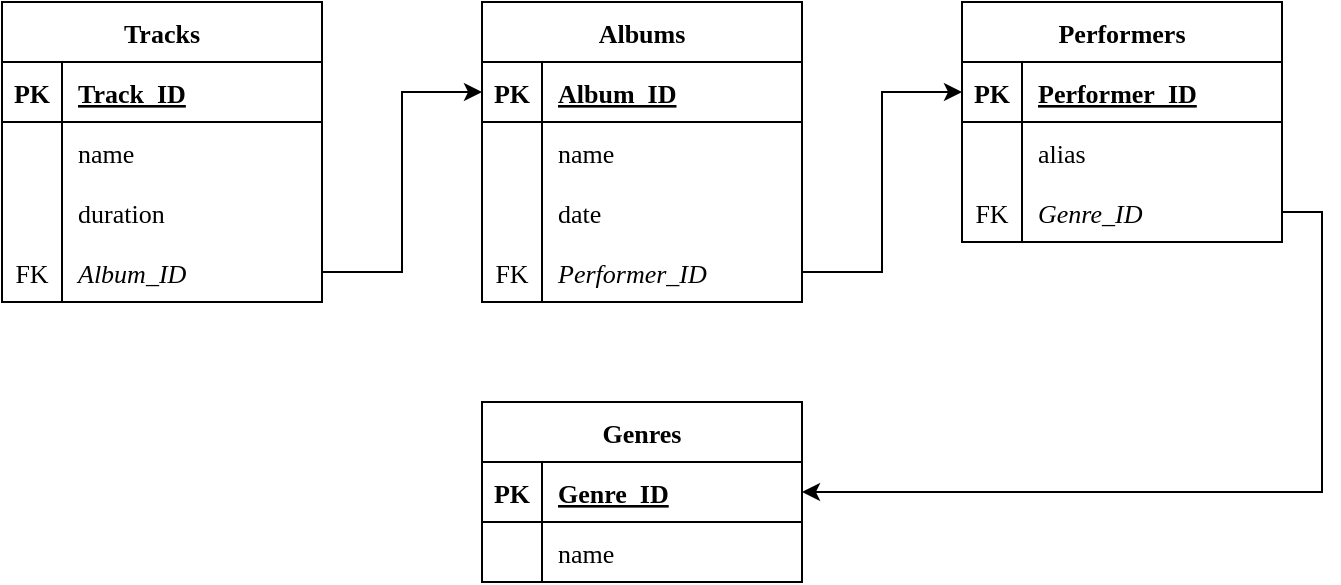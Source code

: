 <mxfile version="20.4.1" type="device"><diagram id="M6zMS2yxHYXMf74WWJmZ" name="Страница 1"><mxGraphModel dx="1374" dy="775" grid="1" gridSize="10" guides="1" tooltips="1" connect="1" arrows="1" fold="1" page="1" pageScale="1" pageWidth="827" pageHeight="1169" math="0" shadow="0"><root><mxCell id="0"/><mxCell id="1" parent="0"/><mxCell id="XfOMUB5sEQ91RdRUwBYU-62" value="Albums" style="shape=table;startSize=30;container=1;collapsible=1;childLayout=tableLayout;fixedRows=1;rowLines=0;fontStyle=1;align=center;resizeLast=1;fontFamily=Verdana;fontSize=13;" parent="1" vertex="1"><mxGeometry x="320" y="40" width="160" height="150" as="geometry"/></mxCell><mxCell id="XfOMUB5sEQ91RdRUwBYU-63" value="" style="shape=tableRow;horizontal=0;startSize=0;swimlaneHead=0;swimlaneBody=0;fillColor=none;collapsible=0;dropTarget=0;points=[[0,0.5],[1,0.5]];portConstraint=eastwest;top=0;left=0;right=0;bottom=1;fontFamily=Verdana;fontSize=13;" parent="XfOMUB5sEQ91RdRUwBYU-62" vertex="1"><mxGeometry y="30" width="160" height="30" as="geometry"/></mxCell><mxCell id="XfOMUB5sEQ91RdRUwBYU-64" value="PK" style="shape=partialRectangle;connectable=0;fillColor=none;top=0;left=0;bottom=0;right=0;fontStyle=1;overflow=hidden;fontFamily=Verdana;fontSize=13;" parent="XfOMUB5sEQ91RdRUwBYU-63" vertex="1"><mxGeometry width="30" height="30" as="geometry"><mxRectangle width="30" height="30" as="alternateBounds"/></mxGeometry></mxCell><mxCell id="XfOMUB5sEQ91RdRUwBYU-65" value="Album_ID" style="shape=partialRectangle;connectable=0;fillColor=none;top=0;left=0;bottom=0;right=0;align=left;spacingLeft=6;fontStyle=5;overflow=hidden;fontFamily=Verdana;fontSize=13;" parent="XfOMUB5sEQ91RdRUwBYU-63" vertex="1"><mxGeometry x="30" width="130" height="30" as="geometry"><mxRectangle width="130" height="30" as="alternateBounds"/></mxGeometry></mxCell><mxCell id="XfOMUB5sEQ91RdRUwBYU-66" value="" style="shape=tableRow;horizontal=0;startSize=0;swimlaneHead=0;swimlaneBody=0;fillColor=none;collapsible=0;dropTarget=0;points=[[0,0.5],[1,0.5]];portConstraint=eastwest;top=0;left=0;right=0;bottom=0;fontFamily=Verdana;fontSize=13;" parent="XfOMUB5sEQ91RdRUwBYU-62" vertex="1"><mxGeometry y="60" width="160" height="30" as="geometry"/></mxCell><mxCell id="XfOMUB5sEQ91RdRUwBYU-67" value="" style="shape=partialRectangle;connectable=0;fillColor=none;top=0;left=0;bottom=0;right=0;editable=1;overflow=hidden;fontFamily=Verdana;fontSize=13;" parent="XfOMUB5sEQ91RdRUwBYU-66" vertex="1"><mxGeometry width="30" height="30" as="geometry"><mxRectangle width="30" height="30" as="alternateBounds"/></mxGeometry></mxCell><mxCell id="XfOMUB5sEQ91RdRUwBYU-68" value="name" style="shape=partialRectangle;connectable=0;fillColor=none;top=0;left=0;bottom=0;right=0;align=left;spacingLeft=6;overflow=hidden;fontFamily=Verdana;fontSize=13;" parent="XfOMUB5sEQ91RdRUwBYU-66" vertex="1"><mxGeometry x="30" width="130" height="30" as="geometry"><mxRectangle width="130" height="30" as="alternateBounds"/></mxGeometry></mxCell><mxCell id="XfOMUB5sEQ91RdRUwBYU-69" value="" style="shape=tableRow;horizontal=0;startSize=0;swimlaneHead=0;swimlaneBody=0;fillColor=none;collapsible=0;dropTarget=0;points=[[0,0.5],[1,0.5]];portConstraint=eastwest;top=0;left=0;right=0;bottom=0;fontFamily=Verdana;fontSize=13;" parent="XfOMUB5sEQ91RdRUwBYU-62" vertex="1"><mxGeometry y="90" width="160" height="30" as="geometry"/></mxCell><mxCell id="XfOMUB5sEQ91RdRUwBYU-70" value="" style="shape=partialRectangle;connectable=0;fillColor=none;top=0;left=0;bottom=0;right=0;editable=1;overflow=hidden;fontFamily=Verdana;fontSize=13;" parent="XfOMUB5sEQ91RdRUwBYU-69" vertex="1"><mxGeometry width="30" height="30" as="geometry"><mxRectangle width="30" height="30" as="alternateBounds"/></mxGeometry></mxCell><mxCell id="XfOMUB5sEQ91RdRUwBYU-71" value="date" style="shape=partialRectangle;connectable=0;fillColor=none;top=0;left=0;bottom=0;right=0;align=left;spacingLeft=6;overflow=hidden;fontFamily=Verdana;fontSize=13;" parent="XfOMUB5sEQ91RdRUwBYU-69" vertex="1"><mxGeometry x="30" width="130" height="30" as="geometry"><mxRectangle width="130" height="30" as="alternateBounds"/></mxGeometry></mxCell><mxCell id="XfOMUB5sEQ91RdRUwBYU-72" value="" style="shape=tableRow;horizontal=0;startSize=0;swimlaneHead=0;swimlaneBody=0;fillColor=none;collapsible=0;dropTarget=0;points=[[0,0.5],[1,0.5]];portConstraint=eastwest;top=0;left=0;right=0;bottom=0;fontFamily=Verdana;fontSize=13;" parent="XfOMUB5sEQ91RdRUwBYU-62" vertex="1"><mxGeometry y="120" width="160" height="30" as="geometry"/></mxCell><mxCell id="XfOMUB5sEQ91RdRUwBYU-73" value="FK" style="shape=partialRectangle;connectable=0;fillColor=none;top=0;left=0;bottom=0;right=0;editable=1;overflow=hidden;fontFamily=Verdana;fontSize=13;" parent="XfOMUB5sEQ91RdRUwBYU-72" vertex="1"><mxGeometry width="30" height="30" as="geometry"><mxRectangle width="30" height="30" as="alternateBounds"/></mxGeometry></mxCell><mxCell id="XfOMUB5sEQ91RdRUwBYU-74" value="Performer_ID" style="shape=partialRectangle;connectable=0;fillColor=none;top=0;left=0;bottom=0;right=0;align=left;spacingLeft=6;overflow=hidden;fontFamily=Verdana;fontStyle=2;fontSize=13;" parent="XfOMUB5sEQ91RdRUwBYU-72" vertex="1"><mxGeometry x="30" width="130" height="30" as="geometry"><mxRectangle width="130" height="30" as="alternateBounds"/></mxGeometry></mxCell><mxCell id="XfOMUB5sEQ91RdRUwBYU-75" value="Genres" style="shape=table;startSize=30;container=1;collapsible=1;childLayout=tableLayout;fixedRows=1;rowLines=0;fontStyle=1;align=center;resizeLast=1;fontFamily=Verdana;fontSize=13;" parent="1" vertex="1"><mxGeometry x="320" y="240" width="160" height="90" as="geometry"/></mxCell><mxCell id="XfOMUB5sEQ91RdRUwBYU-76" value="" style="shape=tableRow;horizontal=0;startSize=0;swimlaneHead=0;swimlaneBody=0;fillColor=none;collapsible=0;dropTarget=0;points=[[0,0.5],[1,0.5]];portConstraint=eastwest;top=0;left=0;right=0;bottom=1;fontFamily=Verdana;fontSize=13;" parent="XfOMUB5sEQ91RdRUwBYU-75" vertex="1"><mxGeometry y="30" width="160" height="30" as="geometry"/></mxCell><mxCell id="XfOMUB5sEQ91RdRUwBYU-77" value="PK" style="shape=partialRectangle;connectable=0;fillColor=none;top=0;left=0;bottom=0;right=0;fontStyle=1;overflow=hidden;fontFamily=Verdana;fontSize=13;" parent="XfOMUB5sEQ91RdRUwBYU-76" vertex="1"><mxGeometry width="30" height="30" as="geometry"><mxRectangle width="30" height="30" as="alternateBounds"/></mxGeometry></mxCell><mxCell id="XfOMUB5sEQ91RdRUwBYU-78" value="Genre_ID" style="shape=partialRectangle;connectable=0;fillColor=none;top=0;left=0;bottom=0;right=0;align=left;spacingLeft=6;fontStyle=5;overflow=hidden;fontFamily=Verdana;fontSize=13;" parent="XfOMUB5sEQ91RdRUwBYU-76" vertex="1"><mxGeometry x="30" width="130" height="30" as="geometry"><mxRectangle width="130" height="30" as="alternateBounds"/></mxGeometry></mxCell><mxCell id="XfOMUB5sEQ91RdRUwBYU-79" value="" style="shape=tableRow;horizontal=0;startSize=0;swimlaneHead=0;swimlaneBody=0;fillColor=none;collapsible=0;dropTarget=0;points=[[0,0.5],[1,0.5]];portConstraint=eastwest;top=0;left=0;right=0;bottom=0;fontFamily=Verdana;fontSize=13;" parent="XfOMUB5sEQ91RdRUwBYU-75" vertex="1"><mxGeometry y="60" width="160" height="30" as="geometry"/></mxCell><mxCell id="XfOMUB5sEQ91RdRUwBYU-80" value="" style="shape=partialRectangle;connectable=0;fillColor=none;top=0;left=0;bottom=0;right=0;editable=1;overflow=hidden;fontFamily=Verdana;fontSize=13;" parent="XfOMUB5sEQ91RdRUwBYU-79" vertex="1"><mxGeometry width="30" height="30" as="geometry"><mxRectangle width="30" height="30" as="alternateBounds"/></mxGeometry></mxCell><mxCell id="XfOMUB5sEQ91RdRUwBYU-81" value="name" style="shape=partialRectangle;connectable=0;fillColor=none;top=0;left=0;bottom=0;right=0;align=left;spacingLeft=6;overflow=hidden;fontFamily=Verdana;fontSize=13;" parent="XfOMUB5sEQ91RdRUwBYU-79" vertex="1"><mxGeometry x="30" width="130" height="30" as="geometry"><mxRectangle width="130" height="30" as="alternateBounds"/></mxGeometry></mxCell><mxCell id="XfOMUB5sEQ91RdRUwBYU-82" value="Performers" style="shape=table;startSize=30;container=1;collapsible=1;childLayout=tableLayout;fixedRows=1;rowLines=0;fontStyle=1;align=center;resizeLast=1;fontFamily=Verdana;fontSize=13;" parent="1" vertex="1"><mxGeometry x="560" y="40" width="160" height="120" as="geometry"/></mxCell><mxCell id="XfOMUB5sEQ91RdRUwBYU-83" value="" style="shape=tableRow;horizontal=0;startSize=0;swimlaneHead=0;swimlaneBody=0;fillColor=none;collapsible=0;dropTarget=0;points=[[0,0.5],[1,0.5]];portConstraint=eastwest;top=0;left=0;right=0;bottom=1;fontFamily=Verdana;fontSize=13;" parent="XfOMUB5sEQ91RdRUwBYU-82" vertex="1"><mxGeometry y="30" width="160" height="30" as="geometry"/></mxCell><mxCell id="XfOMUB5sEQ91RdRUwBYU-84" value="PK" style="shape=partialRectangle;connectable=0;fillColor=none;top=0;left=0;bottom=0;right=0;fontStyle=1;overflow=hidden;fontFamily=Verdana;fontSize=13;" parent="XfOMUB5sEQ91RdRUwBYU-83" vertex="1"><mxGeometry width="30" height="30" as="geometry"><mxRectangle width="30" height="30" as="alternateBounds"/></mxGeometry></mxCell><mxCell id="XfOMUB5sEQ91RdRUwBYU-85" value="Performer_ID" style="shape=partialRectangle;connectable=0;fillColor=none;top=0;left=0;bottom=0;right=0;align=left;spacingLeft=6;fontStyle=5;overflow=hidden;fontFamily=Verdana;fontSize=13;" parent="XfOMUB5sEQ91RdRUwBYU-83" vertex="1"><mxGeometry x="30" width="130" height="30" as="geometry"><mxRectangle width="130" height="30" as="alternateBounds"/></mxGeometry></mxCell><mxCell id="XfOMUB5sEQ91RdRUwBYU-86" value="" style="shape=tableRow;horizontal=0;startSize=0;swimlaneHead=0;swimlaneBody=0;fillColor=none;collapsible=0;dropTarget=0;points=[[0,0.5],[1,0.5]];portConstraint=eastwest;top=0;left=0;right=0;bottom=0;fontFamily=Verdana;fontSize=13;" parent="XfOMUB5sEQ91RdRUwBYU-82" vertex="1"><mxGeometry y="60" width="160" height="30" as="geometry"/></mxCell><mxCell id="XfOMUB5sEQ91RdRUwBYU-87" value="" style="shape=partialRectangle;connectable=0;fillColor=none;top=0;left=0;bottom=0;right=0;editable=1;overflow=hidden;fontFamily=Verdana;fontSize=13;" parent="XfOMUB5sEQ91RdRUwBYU-86" vertex="1"><mxGeometry width="30" height="30" as="geometry"><mxRectangle width="30" height="30" as="alternateBounds"/></mxGeometry></mxCell><mxCell id="XfOMUB5sEQ91RdRUwBYU-88" value="alias" style="shape=partialRectangle;connectable=0;fillColor=none;top=0;left=0;bottom=0;right=0;align=left;spacingLeft=6;overflow=hidden;fontFamily=Verdana;fontSize=13;" parent="XfOMUB5sEQ91RdRUwBYU-86" vertex="1"><mxGeometry x="30" width="130" height="30" as="geometry"><mxRectangle width="130" height="30" as="alternateBounds"/></mxGeometry></mxCell><mxCell id="XfOMUB5sEQ91RdRUwBYU-89" value="" style="shape=tableRow;horizontal=0;startSize=0;swimlaneHead=0;swimlaneBody=0;fillColor=none;collapsible=0;dropTarget=0;points=[[0,0.5],[1,0.5]];portConstraint=eastwest;top=0;left=0;right=0;bottom=0;fontFamily=Verdana;fontSize=13;" parent="XfOMUB5sEQ91RdRUwBYU-82" vertex="1"><mxGeometry y="90" width="160" height="30" as="geometry"/></mxCell><mxCell id="XfOMUB5sEQ91RdRUwBYU-90" value="FK" style="shape=partialRectangle;connectable=0;fillColor=none;top=0;left=0;bottom=0;right=0;editable=1;overflow=hidden;fontFamily=Verdana;fontStyle=0;fontSize=13;" parent="XfOMUB5sEQ91RdRUwBYU-89" vertex="1"><mxGeometry width="30" height="30" as="geometry"><mxRectangle width="30" height="30" as="alternateBounds"/></mxGeometry></mxCell><mxCell id="XfOMUB5sEQ91RdRUwBYU-91" value="Genre_ID" style="shape=partialRectangle;connectable=0;fillColor=none;top=0;left=0;bottom=0;right=0;align=left;spacingLeft=6;overflow=hidden;fontFamily=Verdana;fontStyle=2;fontSize=13;" parent="XfOMUB5sEQ91RdRUwBYU-89" vertex="1"><mxGeometry x="30" width="130" height="30" as="geometry"><mxRectangle width="130" height="30" as="alternateBounds"/></mxGeometry></mxCell><mxCell id="XfOMUB5sEQ91RdRUwBYU-95" value="Tracks" style="shape=table;startSize=30;container=1;collapsible=1;childLayout=tableLayout;fixedRows=1;rowLines=0;fontStyle=1;align=center;resizeLast=1;fontFamily=Verdana;fontSize=13;" parent="1" vertex="1"><mxGeometry x="80" y="40" width="160" height="150" as="geometry"/></mxCell><mxCell id="XfOMUB5sEQ91RdRUwBYU-96" value="" style="shape=tableRow;horizontal=0;startSize=0;swimlaneHead=0;swimlaneBody=0;fillColor=none;collapsible=0;dropTarget=0;points=[[0,0.5],[1,0.5]];portConstraint=eastwest;top=0;left=0;right=0;bottom=1;fontFamily=Verdana;fontSize=13;" parent="XfOMUB5sEQ91RdRUwBYU-95" vertex="1"><mxGeometry y="30" width="160" height="30" as="geometry"/></mxCell><mxCell id="XfOMUB5sEQ91RdRUwBYU-97" value="PK" style="shape=partialRectangle;connectable=0;fillColor=none;top=0;left=0;bottom=0;right=0;fontStyle=1;overflow=hidden;fontFamily=Verdana;fontSize=13;" parent="XfOMUB5sEQ91RdRUwBYU-96" vertex="1"><mxGeometry width="30" height="30" as="geometry"><mxRectangle width="30" height="30" as="alternateBounds"/></mxGeometry></mxCell><mxCell id="XfOMUB5sEQ91RdRUwBYU-98" value="Track_ID" style="shape=partialRectangle;connectable=0;fillColor=none;top=0;left=0;bottom=0;right=0;align=left;spacingLeft=6;fontStyle=5;overflow=hidden;fontFamily=Verdana;fontSize=13;" parent="XfOMUB5sEQ91RdRUwBYU-96" vertex="1"><mxGeometry x="30" width="130" height="30" as="geometry"><mxRectangle width="130" height="30" as="alternateBounds"/></mxGeometry></mxCell><mxCell id="XfOMUB5sEQ91RdRUwBYU-99" value="" style="shape=tableRow;horizontal=0;startSize=0;swimlaneHead=0;swimlaneBody=0;fillColor=none;collapsible=0;dropTarget=0;points=[[0,0.5],[1,0.5]];portConstraint=eastwest;top=0;left=0;right=0;bottom=0;fontFamily=Verdana;fontSize=13;" parent="XfOMUB5sEQ91RdRUwBYU-95" vertex="1"><mxGeometry y="60" width="160" height="30" as="geometry"/></mxCell><mxCell id="XfOMUB5sEQ91RdRUwBYU-100" value="" style="shape=partialRectangle;connectable=0;fillColor=none;top=0;left=0;bottom=0;right=0;editable=1;overflow=hidden;fontFamily=Verdana;fontSize=13;" parent="XfOMUB5sEQ91RdRUwBYU-99" vertex="1"><mxGeometry width="30" height="30" as="geometry"><mxRectangle width="30" height="30" as="alternateBounds"/></mxGeometry></mxCell><mxCell id="XfOMUB5sEQ91RdRUwBYU-101" value="name" style="shape=partialRectangle;connectable=0;fillColor=none;top=0;left=0;bottom=0;right=0;align=left;spacingLeft=6;overflow=hidden;fontFamily=Verdana;fontSize=13;" parent="XfOMUB5sEQ91RdRUwBYU-99" vertex="1"><mxGeometry x="30" width="130" height="30" as="geometry"><mxRectangle width="130" height="30" as="alternateBounds"/></mxGeometry></mxCell><mxCell id="XfOMUB5sEQ91RdRUwBYU-102" value="" style="shape=tableRow;horizontal=0;startSize=0;swimlaneHead=0;swimlaneBody=0;fillColor=none;collapsible=0;dropTarget=0;points=[[0,0.5],[1,0.5]];portConstraint=eastwest;top=0;left=0;right=0;bottom=0;fontFamily=Verdana;fontSize=13;" parent="XfOMUB5sEQ91RdRUwBYU-95" vertex="1"><mxGeometry y="90" width="160" height="30" as="geometry"/></mxCell><mxCell id="XfOMUB5sEQ91RdRUwBYU-103" value="" style="shape=partialRectangle;connectable=0;fillColor=none;top=0;left=0;bottom=0;right=0;editable=1;overflow=hidden;fontFamily=Verdana;fontSize=13;" parent="XfOMUB5sEQ91RdRUwBYU-102" vertex="1"><mxGeometry width="30" height="30" as="geometry"><mxRectangle width="30" height="30" as="alternateBounds"/></mxGeometry></mxCell><mxCell id="XfOMUB5sEQ91RdRUwBYU-104" value="duration" style="shape=partialRectangle;connectable=0;fillColor=none;top=0;left=0;bottom=0;right=0;align=left;spacingLeft=6;overflow=hidden;fontFamily=Verdana;fontSize=13;" parent="XfOMUB5sEQ91RdRUwBYU-102" vertex="1"><mxGeometry x="30" width="130" height="30" as="geometry"><mxRectangle width="130" height="30" as="alternateBounds"/></mxGeometry></mxCell><mxCell id="XfOMUB5sEQ91RdRUwBYU-105" value="" style="shape=tableRow;horizontal=0;startSize=0;swimlaneHead=0;swimlaneBody=0;fillColor=none;collapsible=0;dropTarget=0;points=[[0,0.5],[1,0.5]];portConstraint=eastwest;top=0;left=0;right=0;bottom=0;fontFamily=Verdana;fontSize=13;" parent="XfOMUB5sEQ91RdRUwBYU-95" vertex="1"><mxGeometry y="120" width="160" height="30" as="geometry"/></mxCell><mxCell id="XfOMUB5sEQ91RdRUwBYU-106" value="FK" style="shape=partialRectangle;connectable=0;fillColor=none;top=0;left=0;bottom=0;right=0;editable=1;overflow=hidden;fontFamily=Verdana;fontSize=13;" parent="XfOMUB5sEQ91RdRUwBYU-105" vertex="1"><mxGeometry width="30" height="30" as="geometry"><mxRectangle width="30" height="30" as="alternateBounds"/></mxGeometry></mxCell><mxCell id="XfOMUB5sEQ91RdRUwBYU-107" value="Album_ID" style="shape=partialRectangle;connectable=0;fillColor=none;top=0;left=0;bottom=0;right=0;align=left;spacingLeft=6;overflow=hidden;fontFamily=Verdana;fontStyle=2;fontSize=13;" parent="XfOMUB5sEQ91RdRUwBYU-105" vertex="1"><mxGeometry x="30" width="130" height="30" as="geometry"><mxRectangle width="130" height="30" as="alternateBounds"/></mxGeometry></mxCell><mxCell id="XfOMUB5sEQ91RdRUwBYU-111" style="edgeStyle=orthogonalEdgeStyle;rounded=0;orthogonalLoop=1;jettySize=auto;html=1;exitX=1;exitY=0.5;exitDx=0;exitDy=0;entryX=0;entryY=0.5;entryDx=0;entryDy=0;fontFamily=Verdana;fontSize=13;" parent="1" source="XfOMUB5sEQ91RdRUwBYU-105" target="XfOMUB5sEQ91RdRUwBYU-63" edge="1"><mxGeometry relative="1" as="geometry"/></mxCell><mxCell id="XfOMUB5sEQ91RdRUwBYU-112" style="edgeStyle=orthogonalEdgeStyle;rounded=0;orthogonalLoop=1;jettySize=auto;html=1;exitX=1;exitY=0.5;exitDx=0;exitDy=0;entryX=0;entryY=0.5;entryDx=0;entryDy=0;fontFamily=Verdana;fontSize=13;" parent="1" source="XfOMUB5sEQ91RdRUwBYU-72" target="XfOMUB5sEQ91RdRUwBYU-83" edge="1"><mxGeometry relative="1" as="geometry"/></mxCell><mxCell id="XfOMUB5sEQ91RdRUwBYU-113" style="edgeStyle=orthogonalEdgeStyle;rounded=0;orthogonalLoop=1;jettySize=auto;html=1;exitX=1;exitY=0.5;exitDx=0;exitDy=0;entryX=1;entryY=0.5;entryDx=0;entryDy=0;fontFamily=Verdana;fontSize=13;" parent="1" source="XfOMUB5sEQ91RdRUwBYU-89" target="XfOMUB5sEQ91RdRUwBYU-76" edge="1"><mxGeometry relative="1" as="geometry"/></mxCell></root></mxGraphModel></diagram></mxfile>